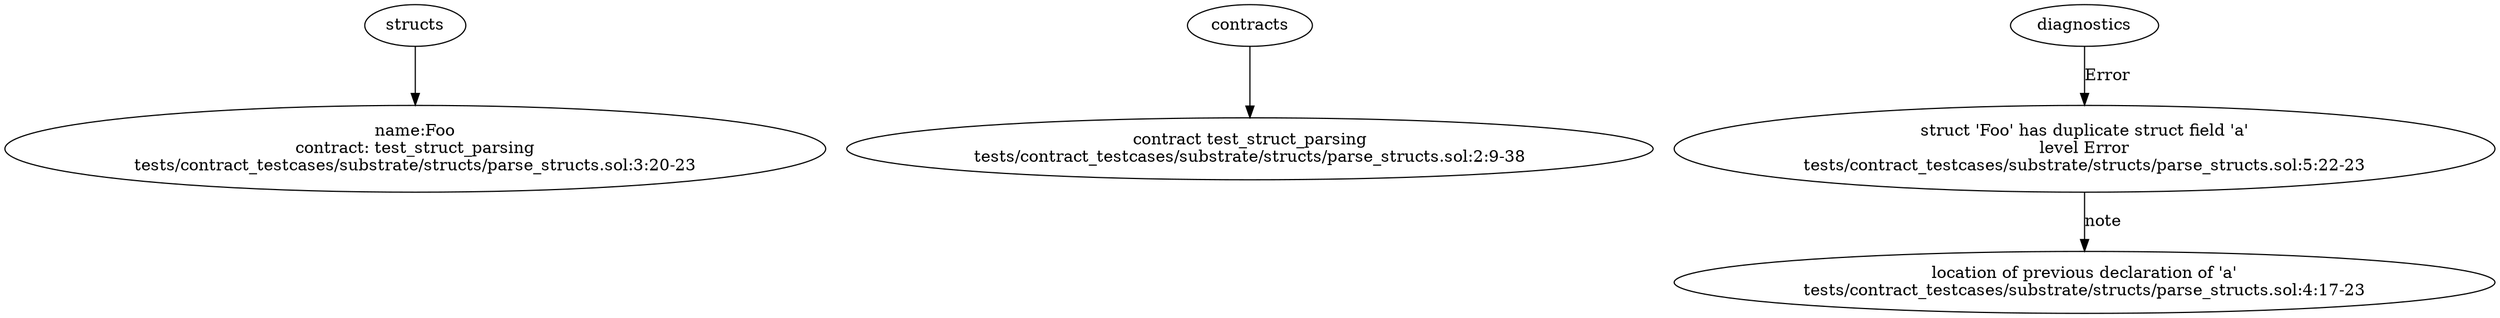 strict digraph "tests/contract_testcases/substrate/structs/parse_structs.sol" {
	Foo [label="name:Foo\ncontract: test_struct_parsing\ntests/contract_testcases/substrate/structs/parse_structs.sol:3:20-23"]
	contract [label="contract test_struct_parsing\ntests/contract_testcases/substrate/structs/parse_structs.sol:2:9-38"]
	diagnostic [label="struct 'Foo' has duplicate struct field 'a'\nlevel Error\ntests/contract_testcases/substrate/structs/parse_structs.sol:5:22-23"]
	note [label="location of previous declaration of 'a'\ntests/contract_testcases/substrate/structs/parse_structs.sol:4:17-23"]
	structs -> Foo
	contracts -> contract
	diagnostics -> diagnostic [label="Error"]
	diagnostic -> note [label="note"]
}
